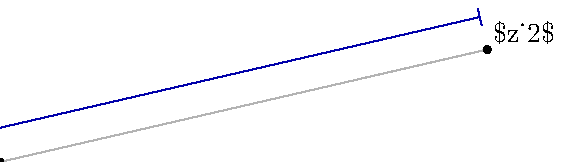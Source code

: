 \documentclass[border=5mm]{standalone}
\usepackage{luamplib}
\begin{document}
\mplibtextextlabel{enable}
\begin{mplibcode}
vardef do_brace(expr a,b,m,r) =
  save d, e, n, bb;
  numeric d, n; pair e; path bb;
  d = angle (b-a); 
  e = up scaled m rotated d shifted r[a,b];
  n = 1/2 m;
  bb = (
           (origin {0,n} .. {right} (abs n,n)) 
           rotated d shifted a
       --
           ((-abs n,-n) {right} .. {0,n} origin {0,-n} .. {right}(abs n,-n)) 
           rotated d shifted e
       --
           ((-abs n,n){right}..{0,-n}origin) 
           rotated d shifted b
       ) shifted (up scaled n rotated d);
   draw bb withpen pencircle yscaled .6 xscaled .1666 rotated d;
   point 3 of bb
enddef;
beginfig(1);

z1 = origin;
z2 = 180 right rotated 13;
draw z1--z2 withcolor .7 white;
dotlabel.llft("$z_1$",z1);
dotlabel.urt("$z_2$",z2);

begingroup; interim ahangle := 180; interim ahlength := 3;
drawdblarrow (z1--z2) shifted (12 up rotated angle (z2-z1)) withcolor 2/3 blue;
endgroup;

drawoptions(withcolor 2/3 red);
label.lrt("Here",do_brace(z1,z2,-12,3/4)); 
drawoptions();


endfig;
\end{mplibcode}
\end{document}
